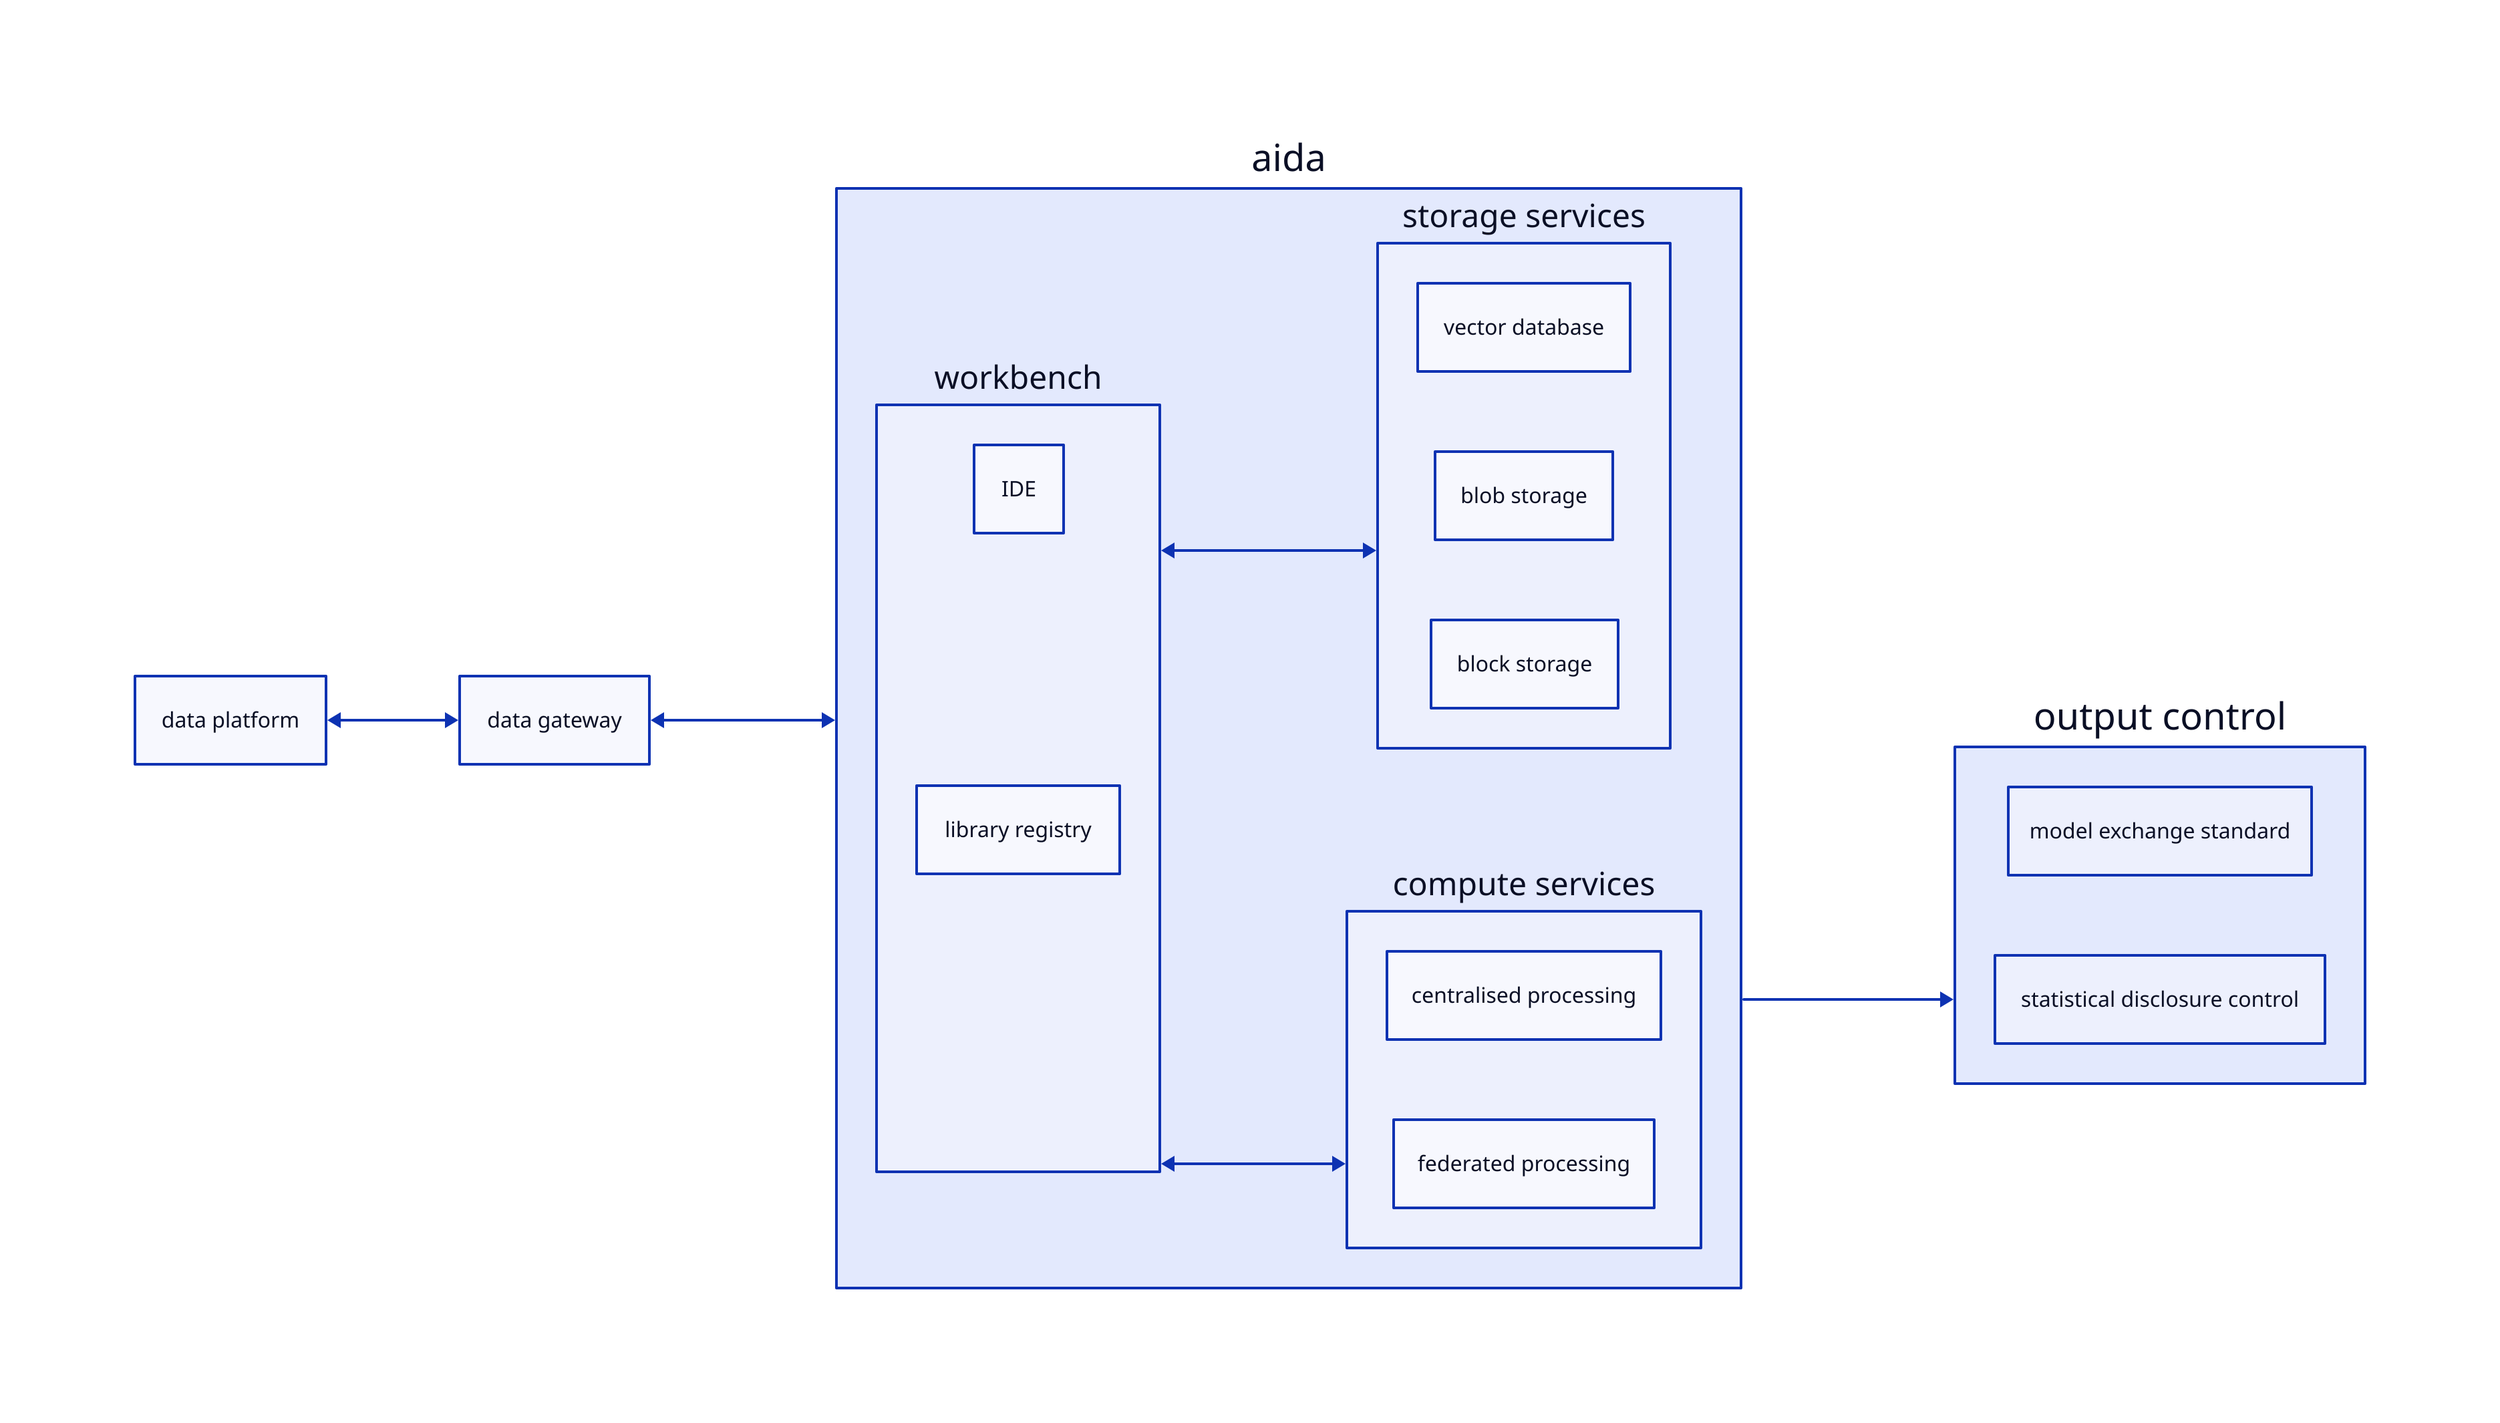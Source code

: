 direction: right
data platform <-> data gateway <-> aida -> output control
aida: {
  direction: right
  workbench <-> storage services
  workbench <-> compute services
  workbench: {
    IDE
    library registry
  }
  storage services: {
    vector database
    blob storage
    block storage
  }
  compute services: {
    centralised processing
    federated processing
  }
}
output control: {
  model exchange standard
  statistical disclosure control
}